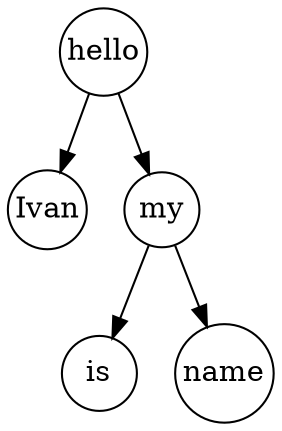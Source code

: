 digraph test_tree {
node [shape="circle", style="filled", fillcolor="white", fontcolor="black", margin="0.01"];
hello -> Ivan;
hello -> my;
my -> is;
my -> name;
}
